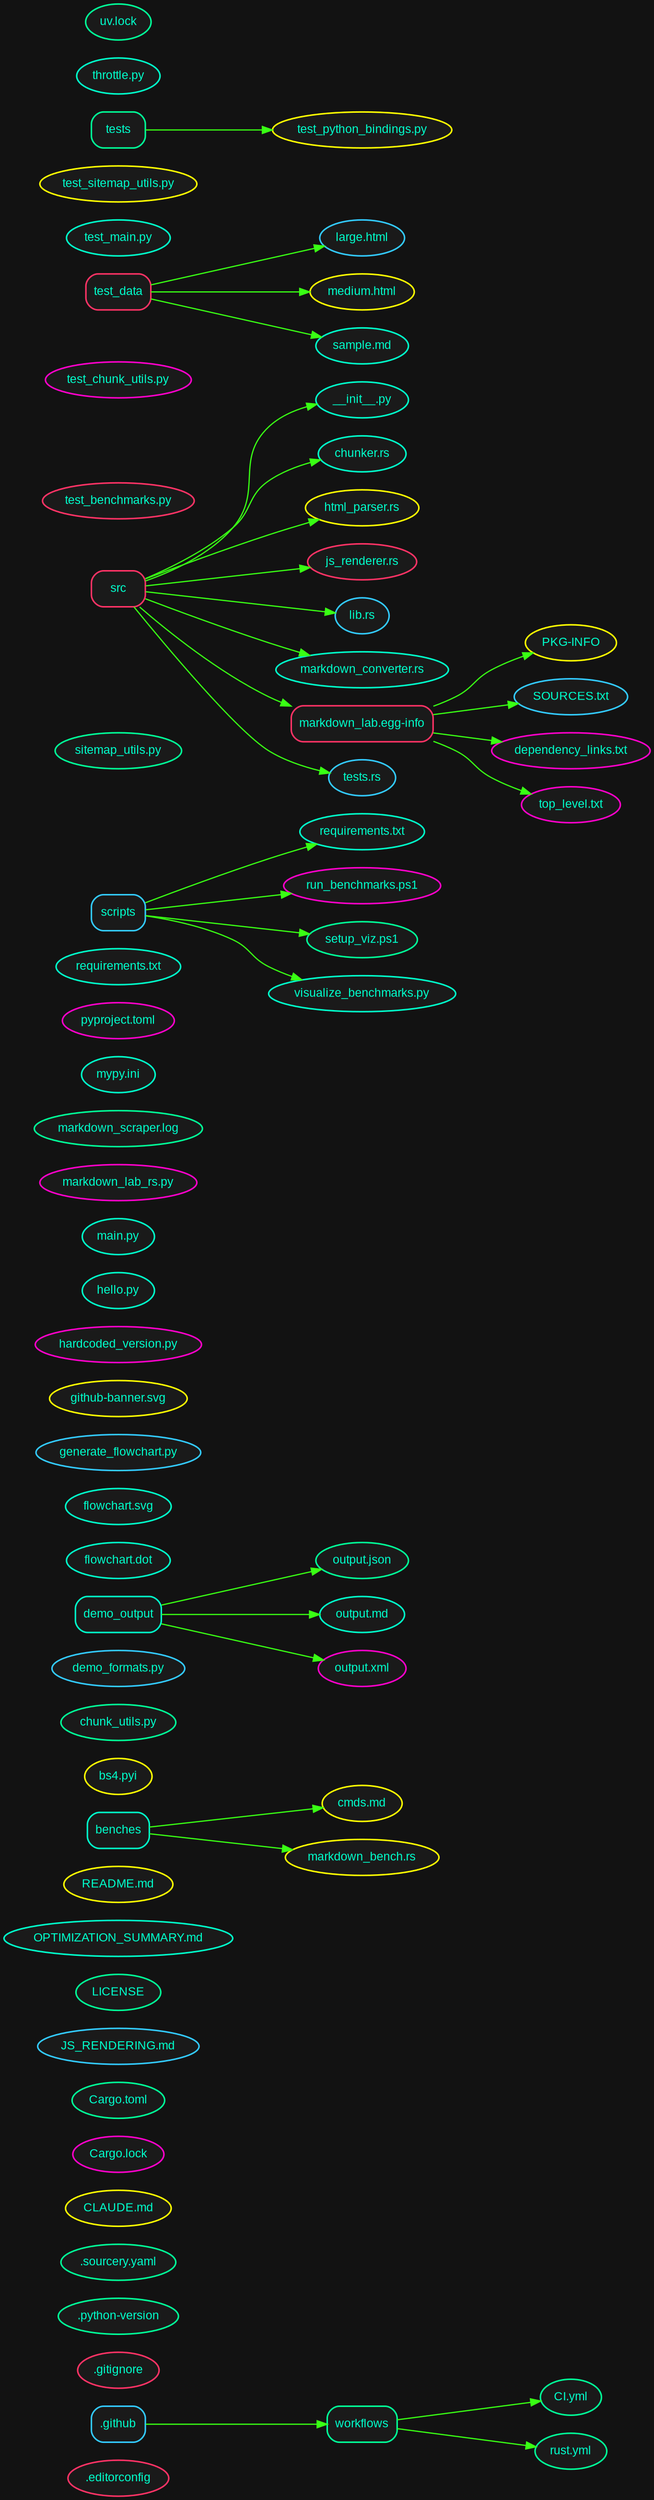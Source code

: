 digraph G {
bgcolor="#121212";
fontname=Arial;
fontsize=12;
rankdir=LR;
node [color="#00ff99", fillcolor="#1a1a1a", fontcolor="#00ffcc", fontname=Arial, fontsize=12, penwidth="1.5", style="filled, rounded"];
edge [color="#39ff14", penwidth="1.2"];
node_92de9458c7 [color="#ff3366", label=".editorconfig", shape=ellipse];
node_d54d9d57e8 [color="#33ccff", label=".github", shape=box];
node_4ea6c02f5c [color="#00ff99", label="workflows", shape=box];
node_d54d9d57e8 -> node_4ea6c02f5c;
node_fe9fef277d [color="#00ff99", label="CI.yml", shape=ellipse];
node_4ea6c02f5c -> node_fe9fef277d;
node_67aaf9192c [color="#00ff99", label="rust.yml", shape=ellipse];
node_4ea6c02f5c -> node_67aaf9192c;
node_d764d7a814 [color="#ff3366", label=".gitignore", shape=ellipse];
node_543f9be53f [color="#00ff99", label=".python-version", shape=ellipse];
node_cbda80871c [color="#00ff99", label=".sourcery.yaml", shape=ellipse];
node_39a87b51b1 [color="#ffff00", label="CLAUDE.md", shape=ellipse];
node_8831ff23c5 [color="#ff00cc", label="Cargo.lock", shape=ellipse];
node_0354359066 [color="#00ff99", label="Cargo.toml", shape=ellipse];
node_b363e4549d [color="#33ccff", label="JS_RENDERING.md", shape=ellipse];
node_db13280136 [color="#00ff99", label="LICENSE", shape=ellipse];
node_316d99f608 [color="#00ffcc", label="OPTIMIZATION_SUMMARY.md", shape=ellipse];
node_dc12b61fff [color="#ffff00", label="README.md", shape=ellipse];
node_427dc8e581 [color="#00ffcc", label="benches", shape=box];
node_803b5060dd [color="#ffff00", label="cmds.md", shape=ellipse];
node_427dc8e581 -> node_803b5060dd;
node_a1d5df6b51 [color="#ffff00", label="markdown_bench.rs", shape=ellipse];
node_427dc8e581 -> node_a1d5df6b51;
node_be365333b4 [color="#ffff00", label="bs4.pyi", shape=ellipse];
node_1ed410b6f0 [color="#00ff99", label="chunk_utils.py", shape=ellipse];
node_e9e8ad5994 [color="#33ccff", label="demo_formats.py", shape=ellipse];
node_9ff3561eae [color="#00ffcc", label="demo_output", shape=box];
node_20902e771e [color="#00ff99", label="output.json", shape=ellipse];
node_9ff3561eae -> node_20902e771e;
node_31cebe5f44 [color="#00ffcc", label="output.md", shape=ellipse];
node_9ff3561eae -> node_31cebe5f44;
node_3153288759 [color="#ff00cc", label="output.xml", shape=ellipse];
node_9ff3561eae -> node_3153288759;
node_e0042ed000 [color="#00ffcc", label="flowchart.dot", shape=ellipse];
node_5766ef061b [color="#00ffcc", label="flowchart.svg", shape=ellipse];
node_2ef4e9a570 [color="#33ccff", label="generate_flowchart.py", shape=ellipse];
node_d35b875d04 [color="#ffff00", label="github-banner.svg", shape=ellipse];
node_8afd548376 [color="#ff00cc", label="hardcoded_version.py", shape=ellipse];
node_758556bfc0 [color="#00ffcc", label="hello.py", shape=ellipse];
node_1adff0ae63 [color="#00ffcc", label="main.py", shape=ellipse];
node_121306a057 [color="#ff00cc", label="markdown_lab_rs.py", shape=ellipse];
node_0a065d3d0d [color="#00ff99", label="markdown_scraper.log", shape=ellipse];
node_30b831c3fd [color="#00ffcc", label="mypy.ini", shape=ellipse];
node_b82b6b5e30 [color="#ff00cc", label="pyproject.toml", shape=ellipse];
node_a576610fe8 [color="#00ffcc", label="requirements.txt", shape=ellipse];
node_950e1ba36c [color="#33ccff", label="scripts", shape=box];
node_529937ac6d [color="#00ffcc", label="requirements.txt", shape=ellipse];
node_950e1ba36c -> node_529937ac6d;
node_9584417d09 [color="#ff00cc", label="run_benchmarks.ps1", shape=ellipse];
node_950e1ba36c -> node_9584417d09;
node_4be3943260 [color="#00ff99", label="setup_viz.ps1", shape=ellipse];
node_950e1ba36c -> node_4be3943260;
node_299deaace3 [color="#00ffcc", label="visualize_benchmarks.py", shape=ellipse];
node_950e1ba36c -> node_299deaace3;
node_3e65509134 [color="#00ff99", label="sitemap_utils.py", shape=ellipse];
node_5edab93611 [color="#ff3366", label="src", shape=box];
node_c75872343d [color="#00ffcc", label="__init__.py", shape=ellipse];
node_5edab93611 -> node_c75872343d;
node_a6f11d2022 [color="#00ffcc", label="chunker.rs", shape=ellipse];
node_5edab93611 -> node_a6f11d2022;
node_9d76801b53 [color="#ffff00", label="html_parser.rs", shape=ellipse];
node_5edab93611 -> node_9d76801b53;
node_00f05e825f [color="#ff3366", label="js_renderer.rs", shape=ellipse];
node_5edab93611 -> node_00f05e825f;
node_3b0ffd7353 [color="#33ccff", label="lib.rs", shape=ellipse];
node_5edab93611 -> node_3b0ffd7353;
node_85aa91c3cc [color="#00ffcc", label="markdown_converter.rs", shape=ellipse];
node_5edab93611 -> node_85aa91c3cc;
node_580e03fd05 [color="#ff3366", label="markdown_lab.egg-info", shape=box];
node_5edab93611 -> node_580e03fd05;
node_de84949c41 [color="#ffff00", label="PKG-INFO", shape=ellipse];
node_580e03fd05 -> node_de84949c41;
node_1c4de548c2 [color="#33ccff", label="SOURCES.txt", shape=ellipse];
node_580e03fd05 -> node_1c4de548c2;
node_ed0291a51c [color="#ff00cc", label="dependency_links.txt", shape=ellipse];
node_580e03fd05 -> node_ed0291a51c;
node_6d3a272a3b [color="#ff00cc", label="top_level.txt", shape=ellipse];
node_580e03fd05 -> node_6d3a272a3b;
node_bad0f5a093 [color="#33ccff", label="tests.rs", shape=ellipse];
node_5edab93611 -> node_bad0f5a093;
node_abceca1e70 [color="#ff3366", label="test_benchmarks.py", shape=ellipse];
node_45b8fd707c [color="#ff00cc", label="test_chunk_utils.py", shape=ellipse];
node_ccd34ad4cf [color="#ff3366", label="test_data", shape=box];
node_ac963cad40 [color="#33ccff", label="large.html", shape=ellipse];
node_ccd34ad4cf -> node_ac963cad40;
node_15f9e8347b [color="#ffff00", label="medium.html", shape=ellipse];
node_ccd34ad4cf -> node_15f9e8347b;
node_4f77c9b351 [color="#00ffcc", label="sample.md", shape=ellipse];
node_ccd34ad4cf -> node_4f77c9b351;
node_1e04a13704 [color="#00ffcc", label="test_main.py", shape=ellipse];
node_d40305468c [color="#ffff00", label="test_sitemap_utils.py", shape=ellipse];
node_a39f7a421b [color="#00ff99", label="tests", shape=box];
node_2be17f4bf7 [color="#ffff00", label="test_python_bindings.py", shape=ellipse];
node_a39f7a421b -> node_2be17f4bf7;
node_e50161eee2 [color="#00ffcc", label="throttle.py", shape=ellipse];
node_43a9595ede [color="#00ff99", label="uv.lock", shape=ellipse];
}
